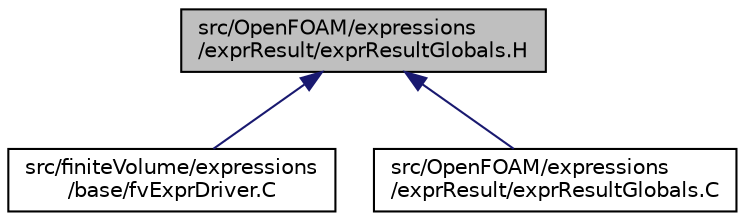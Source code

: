 digraph "src/OpenFOAM/expressions/exprResult/exprResultGlobals.H"
{
  bgcolor="transparent";
  edge [fontname="Helvetica",fontsize="10",labelfontname="Helvetica",labelfontsize="10"];
  node [fontname="Helvetica",fontsize="10",shape=record];
  Node1 [label="src/OpenFOAM/expressions\l/exprResult/exprResultGlobals.H",height=0.2,width=0.4,color="black", fillcolor="grey75", style="filled" fontcolor="black"];
  Node1 -> Node2 [dir="back",color="midnightblue",fontsize="10",style="solid",fontname="Helvetica"];
  Node2 [label="src/finiteVolume/expressions\l/base/fvExprDriver.C",height=0.2,width=0.4,color="black",URL="$fvExprDriver_8C.html"];
  Node1 -> Node3 [dir="back",color="midnightblue",fontsize="10",style="solid",fontname="Helvetica"];
  Node3 [label="src/OpenFOAM/expressions\l/exprResult/exprResultGlobals.C",height=0.2,width=0.4,color="black",URL="$exprResultGlobals_8C.html"];
}
